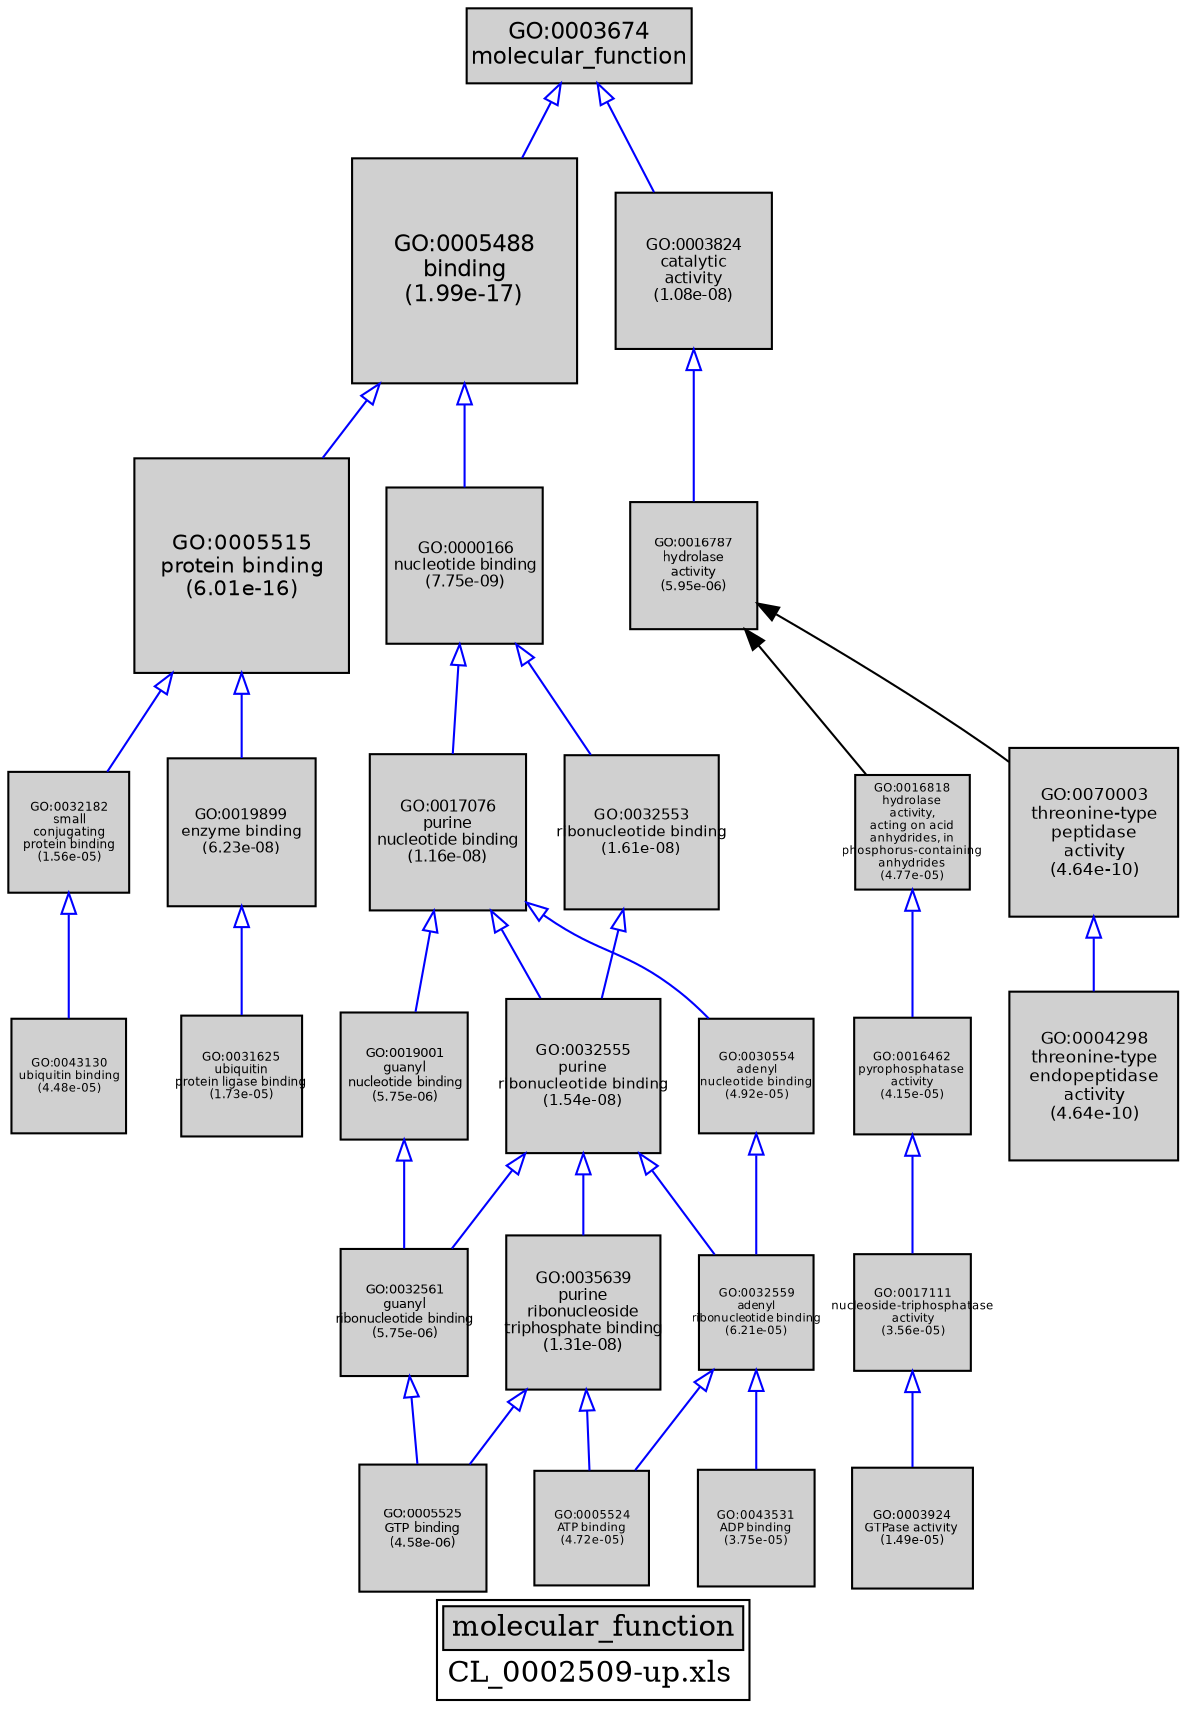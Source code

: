 digraph "molecular_function" {
graph [ bgcolor = "#FFFFFF", label = <<TABLE COLOR="black" BGCOLOR="white"><TR><TD COLSPAN="2" BGCOLOR="#D0D0D0"><FONT COLOR="black">molecular_function</FONT></TD></TR><TR><TD BORDER="0">CL_0002509-up.xls</TD></TR></TABLE>> ];
node [ fontname = "Helvetica" ];

subgraph "nodes" {

node [ style = "filled", fixedsize = "true", width = 1, shape = "box", fontsize = 9, fillcolor = "#D0D0D0", fontcolor = "black", color = "black" ];

"GO:0017076" [ URL = "#GO:0017076", label = <<TABLE BORDER="0"><TR><TD>GO:0017076<BR/>purine<BR/>nucleotide binding<BR/>(1.16e-08)</TD></TR></TABLE>>, width = 1.03650808513, shape = "box", fontsize = 7.46285821292, height = 1.03650808513 ];
"GO:0043130" [ URL = "#GO:0043130", label = <<TABLE BORDER="0"><TR><TD>GO:0043130<BR/>ubiquitin binding<BR/>(4.48e-05)</TD></TR></TABLE>>, width = 0.770202686642, shape = "box", fontsize = 5.54545934382, height = 0.770202686642 ];
"GO:0032182" [ URL = "#GO:0032182", label = <<TABLE BORDER="0"><TR><TD>GO:0032182<BR/>small<BR/>conjugating<BR/>protein binding<BR/>(1.56e-05)</TD></TR></TABLE>>, width = 0.809043472353, shape = "box", fontsize = 5.82511300094, height = 0.809043472353 ];
"GO:0000166" [ URL = "#GO:0000166", label = <<TABLE BORDER="0"><TR><TD>GO:0000166<BR/>nucleotide binding<BR/>(7.75e-09)</TD></TR></TABLE>>, width = 1.04777703591, shape = "box", fontsize = 7.54399465855, height = 1.04777703591 ];
"GO:0016818" [ URL = "#GO:0016818", label = <<TABLE BORDER="0"><TR><TD>GO:0016818<BR/>hydrolase<BR/>activity,<BR/>acting on acid<BR/>anhydrides, in<BR/>phosphorus-containing<BR/>anhydrides<BR/>(4.77e-05)</TD></TR></TABLE>>, width = 0.767848678399, shape = "box", fontsize = 5.52851048447, height = 0.767848678399 ];
"GO:0003924" [ URL = "#GO:0003924", label = <<TABLE BORDER="0"><TR><TD>GO:0003924<BR/>GTPase activity<BR/>(1.49e-05)</TD></TR></TABLE>>, width = 0.810897209512, shape = "box", fontsize = 5.83845990849, height = 0.810897209512 ];
"GO:0031625" [ URL = "#GO:0031625", label = <<TABLE BORDER="0"><TR><TD>GO:0031625<BR/>ubiquitin<BR/>protein ligase binding<BR/>(1.73e-05)</TD></TR></TABLE>>, width = 0.805366284074, shape = "box", fontsize = 5.79863724533, height = 0.805366284074 ];
"GO:0070003" [ URL = "#GO:0070003", label = <<TABLE BORDER="0"><TR><TD>GO:0070003<BR/>threonine-type<BR/>peptidase<BR/>activity<BR/>(4.64e-10)</TD></TR></TABLE>>, width = 1.12328159803, shape = "box", fontsize = 8.08762750579, height = 1.12328159803 ];
"GO:0005515" [ URL = "#GO:0005515", label = <<TABLE BORDER="0"><TR><TD>GO:0005515<BR/>protein binding<BR/>(6.01e-16)</TD></TR></TABLE>>, width = 1.43228131739, shape = "box", fontsize = 10.3124254852, height = 1.43228131739 ];
"GO:0005525" [ URL = "#GO:0005525", label = <<TABLE BORDER="0"><TR><TD>GO:0005525<BR/>GTP binding<BR/>(4.58e-06)</TD></TR></TABLE>>, width = 0.852128371949, shape = "box", fontsize = 6.13532427803, height = 0.852128371949 ];
"GO:0035639" [ URL = "#GO:0035639", label = <<TABLE BORDER="0"><TR><TD>GO:0035639<BR/>purine<BR/>ribonucleoside<BR/>triphosphate binding<BR/>(1.31e-08)</TD></TR></TABLE>>, width = 1.03314769544, shape = "box", fontsize = 7.43866340716, height = 1.03314769544 ];
"GO:0030554" [ URL = "#GO:0030554", label = <<TABLE BORDER="0"><TR><TD>GO:0030554<BR/>adenyl<BR/>nucleotide binding<BR/>(4.92e-05)</TD></TR></TABLE>>, width = 0.766713743795, shape = "box", fontsize = 5.52033895532, height = 0.766713743795 ];
"GO:0032561" [ URL = "#GO:0032561", label = <<TABLE BORDER="0"><TR><TD>GO:0032561<BR/>guanyl<BR/>ribonucleotide binding<BR/>(5.75e-06)</TD></TR></TABLE>>, width = 0.844313852776, shape = "box", fontsize = 6.07905973999, height = 0.844313852776 ];
"GO:0016787" [ URL = "#GO:0016787", label = <<TABLE BORDER="0"><TR><TD>GO:0016787<BR/>hydrolase<BR/>activity<BR/>(5.95e-06)</TD></TR></TABLE>>, width = 0.843114298031, shape = "box", fontsize = 6.07042294582, height = 0.843114298031 ];
"GO:0019001" [ URL = "#GO:0019001", label = <<TABLE BORDER="0"><TR><TD>GO:0019001<BR/>guanyl<BR/>nucleotide binding<BR/>(5.75e-06)</TD></TR></TABLE>>, width = 0.844313852776, shape = "box", fontsize = 6.07905973999, height = 0.844313852776 ];
"GO:0016462" [ URL = "#GO:0016462", label = <<TABLE BORDER="0"><TR><TD>GO:0016462<BR/>pyrophosphatase<BR/>activity<BR/>(4.15e-05)</TD></TR></TABLE>>, width = 0.773093282001, shape = "box", fontsize = 5.56627163041, height = 0.773093282001 ];
"GO:0032553" [ URL = "#GO:0032553", label = <<TABLE BORDER="0"><TR><TD>GO:0032553<BR/>ribonucleotide binding<BR/>(1.61e-08)</TD></TR></TABLE>>, width = 1.0273279401, shape = "box", fontsize = 7.3967611687, height = 1.0273279401 ];
"GO:0032555" [ URL = "#GO:0032555", label = <<TABLE BORDER="0"><TR><TD>GO:0032555<BR/>purine<BR/>ribonucleotide binding<BR/>(1.54e-08)</TD></TR></TABLE>>, width = 1.02842419689, shape = "box", fontsize = 7.40465421758, height = 1.02842419689 ];
"GO:0003824" [ URL = "#GO:0003824", label = <<TABLE BORDER="0"><TR><TD>GO:0003824<BR/>catalytic<BR/>activity<BR/>(1.08e-08)</TD></TR></TABLE>>, width = 1.03842652088, shape = "box", fontsize = 7.47667095036, height = 1.03842652088 ];
"GO:0004298" [ URL = "#GO:0004298", label = <<TABLE BORDER="0"><TR><TD>GO:0004298<BR/>threonine-type<BR/>endopeptidase<BR/>activity<BR/>(4.64e-10)</TD></TR></TABLE>>, width = 1.12328159803, shape = "box", fontsize = 8.08762750579, height = 1.12328159803 ];
"GO:0005488" [ URL = "#GO:0005488", label = <<TABLE BORDER="0"><TR><TD>GO:0005488<BR/>binding<BR/>(1.99e-17)</TD></TR></TABLE>>, width = 1.5, shape = "box", fontsize = 10.8, height = 1.5 ];
"GO:0003674" [ URL = "#GO:0003674", label = <<TABLE BORDER="0"><TR><TD>GO:0003674<BR/>molecular_function</TD></TR></TABLE>>, width = 1.5, shape = "box", fontsize = 10.8 ];
"GO:0017111" [ URL = "#GO:0017111", label = <<TABLE BORDER="0"><TR><TD>GO:0017111<BR/>nucleoside-triphosphatase<BR/>activity<BR/>(3.56e-05)</TD></TR></TABLE>>, width = 0.778874012008, shape = "box", fontsize = 5.60789288645, height = 0.778874012008 ];
"GO:0019899" [ URL = "#GO:0019899", label = <<TABLE BORDER="0"><TR><TD>GO:0019899<BR/>enzyme binding<BR/>(6.23e-08)</TD></TR></TABLE>>, width = 0.988133937684, shape = "box", fontsize = 7.11456435133, height = 0.988133937684 ];
"GO:0043531" [ URL = "#GO:0043531", label = <<TABLE BORDER="0"><TR><TD>GO:0043531<BR/>ADP binding<BR/>(3.75e-05)</TD></TR></TABLE>>, width = 0.776897779709, shape = "box", fontsize = 5.5936640139, height = 0.776897779709 ];
"GO:0005524" [ URL = "#GO:0005524", label = <<TABLE BORDER="0"><TR><TD>GO:0005524<BR/>ATP binding<BR/>(4.72e-05)</TD></TR></TABLE>>, width = 0.768284348375, shape = "box", fontsize = 5.5316473083, height = 0.768284348375 ];
"GO:0032559" [ URL = "#GO:0032559", label = <<TABLE BORDER="0"><TR><TD>GO:0032559<BR/>adenyl<BR/>ribonucleotide binding<BR/>(6.21e-05)</TD></TR></TABLE>>, width = 0.757755108916, shape = "box", fontsize = 5.45583678419, height = 0.757755108916 ];
}
subgraph "edges" {


edge [ dir = "back", weight = 1 ];
subgraph "regulates" {


edge [ color = "cyan", arrowtail = "none" ];
subgraph "positive" {


edge [ color = "green", arrowtail = "vee" ];
}
subgraph "negative" {


edge [ color = "red", arrowtail = "tee" ];
}
}
subgraph "part_of" {


edge [ color = "purple", arrowtail = "diamond", weight = 2.5 ];
}
subgraph "is_a" {


edge [ color = "blue", arrowtail = "empty", weight = 5.0 ];
"GO:0000166" -> "GO:0032553";
"GO:0032561" -> "GO:0005525";
"GO:0005515" -> "GO:0019899";
"GO:0003674" -> "GO:0005488";
"GO:0032553" -> "GO:0032555";
"GO:0003824" -> "GO:0016787";
"GO:0032555" -> "GO:0035639";
"GO:0032559" -> "GO:0043531";
"GO:0017076" -> "GO:0019001";
"GO:0000166" -> "GO:0017076";
"GO:0032555" -> "GO:0032559";
"GO:0017076" -> "GO:0030554";
"GO:0016818" -> "GO:0016462";
"GO:0003674" -> "GO:0003824";
"GO:0032559" -> "GO:0005524";
"GO:0005488" -> "GO:0005515";
"GO:0019899" -> "GO:0031625";
"GO:0032555" -> "GO:0032561";
"GO:0017076" -> "GO:0032555";
"GO:0005488" -> "GO:0000166";
"GO:0005515" -> "GO:0032182";
"GO:0070003" -> "GO:0004298";
"GO:0017111" -> "GO:0003924";
"GO:0032182" -> "GO:0043130";
"GO:0035639" -> "GO:0005524";
"GO:0016462" -> "GO:0017111";
"GO:0035639" -> "GO:0005525";
"GO:0019001" -> "GO:0032561";
"GO:0030554" -> "GO:0032559";
}
"GO:0016787" -> "GO:0070003";
"GO:0016787" -> "GO:0016818";
}
}
